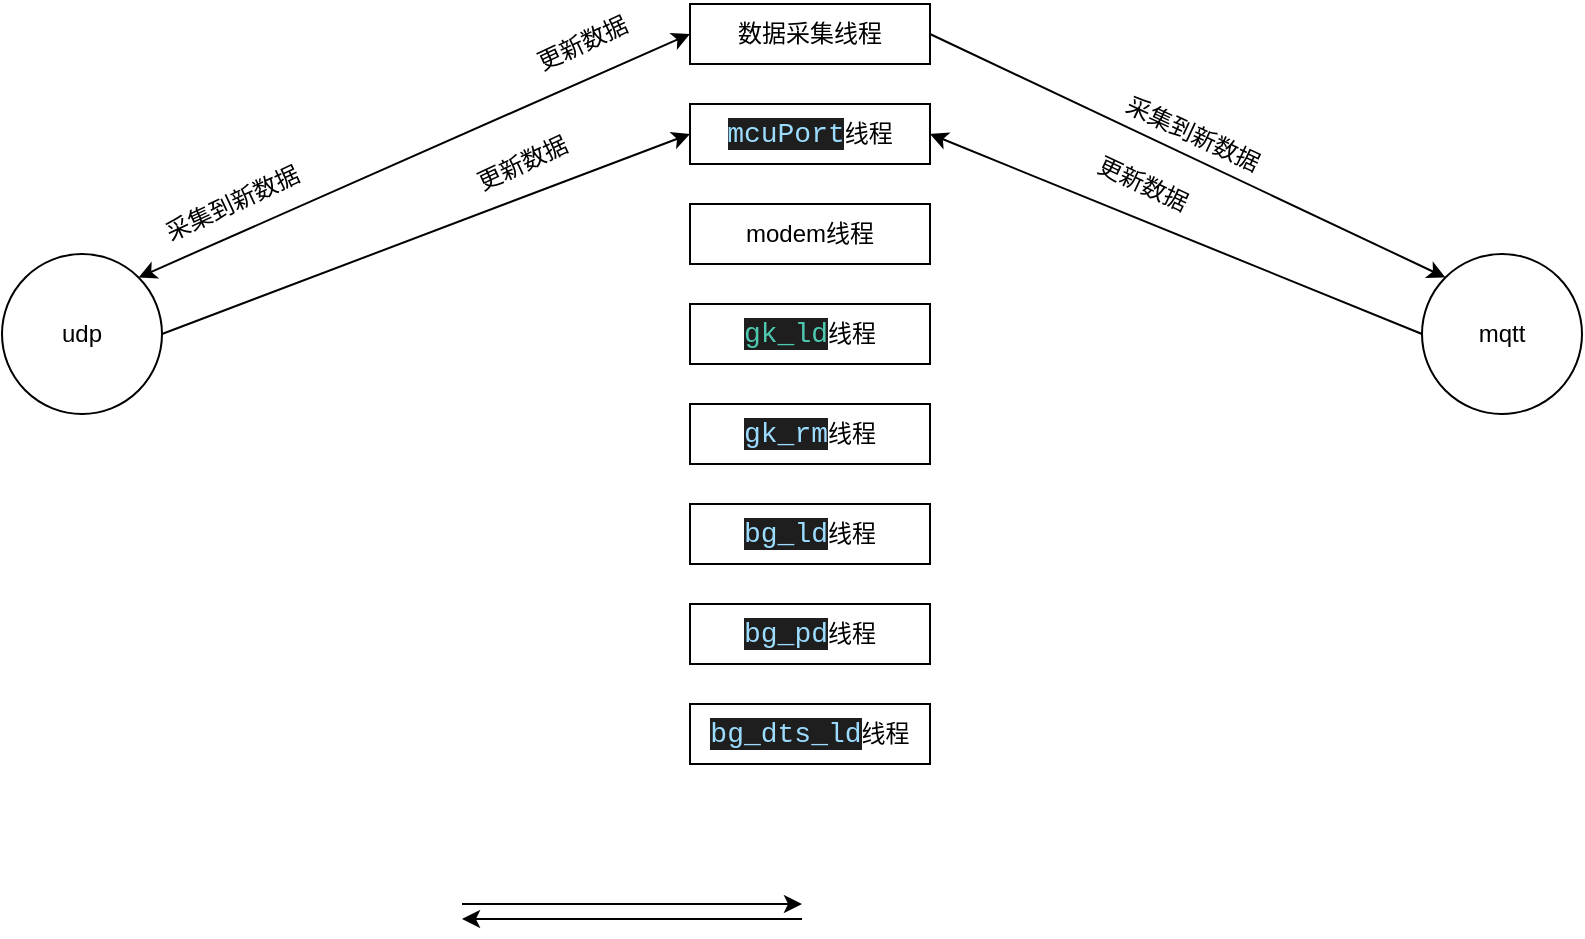 <mxfile version="14.4.3" type="github" pages="2">
  <diagram id="1zsFQsm4A9rAdIcauHA-" name="Page-1">
    <mxGraphModel dx="769" dy="412" grid="1" gridSize="10" guides="1" tooltips="1" connect="1" arrows="1" fold="1" page="1" pageScale="1" pageWidth="827" pageHeight="1169" math="0" shadow="0">
      <root>
        <mxCell id="0" />
        <mxCell id="1" parent="0" />
        <mxCell id="V8YfvDira0inXK6Etehh-1" value="数据采集线程" style="rounded=0;whiteSpace=wrap;html=1;" vertex="1" parent="1">
          <mxGeometry x="414" y="60" width="120" height="30" as="geometry" />
        </mxCell>
        <mxCell id="V8YfvDira0inXK6Etehh-2" value="modem线程" style="rounded=0;whiteSpace=wrap;html=1;" vertex="1" parent="1">
          <mxGeometry x="414" y="160" width="120" height="30" as="geometry" />
        </mxCell>
        <mxCell id="V8YfvDira0inXK6Etehh-3" value="&lt;span style=&quot;color: rgb(78 , 201 , 176) ; background-color: rgb(30 , 30 , 30) ; font-family: &amp;#34;consolas&amp;#34; , &amp;#34;courier new&amp;#34; , monospace ; font-size: 14px&quot;&gt;gk_ld&lt;/span&gt;线程" style="rounded=0;whiteSpace=wrap;html=1;" vertex="1" parent="1">
          <mxGeometry x="414" y="210" width="120" height="30" as="geometry" />
        </mxCell>
        <mxCell id="V8YfvDira0inXK6Etehh-4" value="&lt;span style=&quot;color: rgb(156 , 220 , 254) ; background-color: rgb(30 , 30 , 30) ; font-family: &amp;#34;consolas&amp;#34; , &amp;#34;courier new&amp;#34; , monospace ; font-size: 14px&quot;&gt;gk_rm&lt;/span&gt;线程" style="rounded=0;whiteSpace=wrap;html=1;" vertex="1" parent="1">
          <mxGeometry x="414" y="260" width="120" height="30" as="geometry" />
        </mxCell>
        <mxCell id="V8YfvDira0inXK6Etehh-5" value="&lt;span style=&quot;color: rgb(156 , 220 , 254) ; background-color: rgb(30 , 30 , 30) ; font-family: &amp;#34;consolas&amp;#34; , &amp;#34;courier new&amp;#34; , monospace ; font-size: 14px&quot;&gt;bg_ld&lt;/span&gt;线程" style="rounded=0;whiteSpace=wrap;html=1;" vertex="1" parent="1">
          <mxGeometry x="414" y="310" width="120" height="30" as="geometry" />
        </mxCell>
        <mxCell id="V8YfvDira0inXK6Etehh-8" value="&lt;span style=&quot;color: rgb(156 , 220 , 254) ; background-color: rgb(30 , 30 , 30) ; font-family: &amp;#34;consolas&amp;#34; , &amp;#34;courier new&amp;#34; , monospace ; font-size: 14px&quot;&gt;mcuPort&lt;/span&gt;线程" style="rounded=0;whiteSpace=wrap;html=1;" vertex="1" parent="1">
          <mxGeometry x="414" y="110" width="120" height="30" as="geometry" />
        </mxCell>
        <mxCell id="7fIJ4kaBKfZPs4WdM4Qw-1" value="&lt;span style=&quot;color: rgb(156 , 220 , 254) ; background-color: rgb(30 , 30 , 30) ; font-family: &amp;#34;consolas&amp;#34; , &amp;#34;courier new&amp;#34; , monospace ; font-size: 14px&quot;&gt;bg_pd&lt;/span&gt;线程" style="rounded=0;whiteSpace=wrap;html=1;" vertex="1" parent="1">
          <mxGeometry x="414" y="360" width="120" height="30" as="geometry" />
        </mxCell>
        <mxCell id="7fIJ4kaBKfZPs4WdM4Qw-2" value="&lt;span style=&quot;color: rgb(156 , 220 , 254) ; background-color: rgb(30 , 30 , 30) ; font-family: &amp;#34;consolas&amp;#34; , &amp;#34;courier new&amp;#34; , monospace ; font-size: 14px&quot;&gt;bg_dts_ld&lt;/span&gt;线程" style="rounded=0;whiteSpace=wrap;html=1;" vertex="1" parent="1">
          <mxGeometry x="414" y="410" width="120" height="30" as="geometry" />
        </mxCell>
        <mxCell id="7fIJ4kaBKfZPs4WdM4Qw-8" value="" style="endArrow=classic;html=1;exitX=1;exitY=0.25;exitDx=0;exitDy=0;entryX=0;entryY=0.25;entryDx=0;entryDy=0;" edge="1" parent="1">
          <mxGeometry width="50" height="50" relative="1" as="geometry">
            <mxPoint x="300" y="510" as="sourcePoint" />
            <mxPoint x="470" y="510" as="targetPoint" />
          </mxGeometry>
        </mxCell>
        <mxCell id="7fIJ4kaBKfZPs4WdM4Qw-9" value="" style="endArrow=classic;html=1;entryX=1;entryY=0.5;entryDx=0;entryDy=0;exitX=0;exitY=0.5;exitDx=0;exitDy=0;" edge="1" parent="1">
          <mxGeometry width="50" height="50" relative="1" as="geometry">
            <mxPoint x="470" y="517.5" as="sourcePoint" />
            <mxPoint x="300" y="517.5" as="targetPoint" />
          </mxGeometry>
        </mxCell>
        <mxCell id="7fIJ4kaBKfZPs4WdM4Qw-12" value="采集到新数据" style="text;html=1;align=center;verticalAlign=middle;resizable=0;points=[];autosize=1;rotation=-25;" vertex="1" parent="1">
          <mxGeometry x="140" y="150" width="90" height="20" as="geometry" />
        </mxCell>
        <mxCell id="7fIJ4kaBKfZPs4WdM4Qw-13" value="更新数据" style="text;html=1;align=center;verticalAlign=middle;resizable=0;points=[];autosize=1;rotation=-25;" vertex="1" parent="1">
          <mxGeometry x="330" y="70" width="60" height="20" as="geometry" />
        </mxCell>
        <mxCell id="7fIJ4kaBKfZPs4WdM4Qw-14" value="&lt;span&gt;udp&lt;/span&gt;" style="ellipse;whiteSpace=wrap;html=1;aspect=fixed;" vertex="1" parent="1">
          <mxGeometry x="70" y="185" width="80" height="80" as="geometry" />
        </mxCell>
        <mxCell id="7fIJ4kaBKfZPs4WdM4Qw-15" value="mqtt" style="ellipse;whiteSpace=wrap;html=1;aspect=fixed;" vertex="1" parent="1">
          <mxGeometry x="780" y="185" width="80" height="80" as="geometry" />
        </mxCell>
        <mxCell id="7fIJ4kaBKfZPs4WdM4Qw-16" value="" style="endArrow=classic;startArrow=classic;html=1;entryX=0;entryY=0.5;entryDx=0;entryDy=0;exitX=1;exitY=0;exitDx=0;exitDy=0;" edge="1" parent="1" source="7fIJ4kaBKfZPs4WdM4Qw-14" target="V8YfvDira0inXK6Etehh-1">
          <mxGeometry width="50" height="50" relative="1" as="geometry">
            <mxPoint x="300" y="180" as="sourcePoint" />
            <mxPoint x="350" y="130" as="targetPoint" />
          </mxGeometry>
        </mxCell>
        <mxCell id="7fIJ4kaBKfZPs4WdM4Qw-17" value="" style="endArrow=none;startArrow=classic;html=1;entryX=1;entryY=0.5;entryDx=0;entryDy=0;exitX=0;exitY=0;exitDx=0;exitDy=0;endFill=0;" edge="1" parent="1" source="7fIJ4kaBKfZPs4WdM4Qw-15" target="V8YfvDira0inXK6Etehh-1">
          <mxGeometry width="50" height="50" relative="1" as="geometry">
            <mxPoint x="630" y="200" as="sourcePoint" />
            <mxPoint x="680" y="150" as="targetPoint" />
          </mxGeometry>
        </mxCell>
        <mxCell id="7fIJ4kaBKfZPs4WdM4Qw-18" value="采集到新数据" style="text;html=1;align=center;verticalAlign=middle;resizable=0;points=[];autosize=1;rotation=25;" vertex="1" parent="1">
          <mxGeometry x="620" y="115" width="90" height="20" as="geometry" />
        </mxCell>
        <mxCell id="7fIJ4kaBKfZPs4WdM4Qw-20" value="" style="endArrow=classic;startArrow=none;html=1;entryX=0;entryY=0.5;entryDx=0;entryDy=0;exitX=1;exitY=0.5;exitDx=0;exitDy=0;startFill=0;" edge="1" parent="1" source="7fIJ4kaBKfZPs4WdM4Qw-14" target="V8YfvDira0inXK6Etehh-8">
          <mxGeometry width="50" height="50" relative="1" as="geometry">
            <mxPoint x="310" y="260" as="sourcePoint" />
            <mxPoint x="360" y="210" as="targetPoint" />
          </mxGeometry>
        </mxCell>
        <mxCell id="7fIJ4kaBKfZPs4WdM4Qw-21" value="更新数据" style="text;html=1;align=center;verticalAlign=middle;resizable=0;points=[];autosize=1;rotation=-25;" vertex="1" parent="1">
          <mxGeometry x="300" y="130" width="60" height="20" as="geometry" />
        </mxCell>
        <mxCell id="7fIJ4kaBKfZPs4WdM4Qw-22" value="" style="endArrow=classic;html=1;entryX=1;entryY=0.5;entryDx=0;entryDy=0;exitX=0;exitY=0.5;exitDx=0;exitDy=0;" edge="1" parent="1" source="7fIJ4kaBKfZPs4WdM4Qw-15" target="V8YfvDira0inXK6Etehh-8">
          <mxGeometry width="50" height="50" relative="1" as="geometry">
            <mxPoint x="640" y="280" as="sourcePoint" />
            <mxPoint x="690" y="230" as="targetPoint" />
          </mxGeometry>
        </mxCell>
        <mxCell id="7fIJ4kaBKfZPs4WdM4Qw-23" value="更新数据" style="text;html=1;align=center;verticalAlign=middle;resizable=0;points=[];autosize=1;rotation=25;" vertex="1" parent="1">
          <mxGeometry x="610" y="140" width="60" height="20" as="geometry" />
        </mxCell>
      </root>
    </mxGraphModel>
  </diagram>
  <diagram id="gMFljoQSAsZ3_rMPm0vx" name="框架">
    <mxGraphModel dx="948" dy="508" grid="1" gridSize="10" guides="1" tooltips="1" connect="1" arrows="1" fold="1" page="1" pageScale="1" pageWidth="827" pageHeight="1169" math="0" shadow="0">
      <root>
        <mxCell id="nVvnZ7FWzNcinvpqGc-C-0" />
        <mxCell id="nVvnZ7FWzNcinvpqGc-C-1" parent="nVvnZ7FWzNcinvpqGc-C-0" />
        <mxCell id="nVvnZ7FWzNcinvpqGc-C-2" value="zynq" style="rounded=0;whiteSpace=wrap;html=1;" vertex="1" parent="nVvnZ7FWzNcinvpqGc-C-1">
          <mxGeometry x="260" y="210" width="160" height="150" as="geometry" />
        </mxCell>
        <mxCell id="nVvnZ7FWzNcinvpqGc-C-3" value="pc端上位机，作为服务器" style="rounded=0;whiteSpace=wrap;html=1;" vertex="1" parent="nVvnZ7FWzNcinvpqGc-C-1">
          <mxGeometry x="550" y="215" width="170" height="140" as="geometry" />
        </mxCell>
        <mxCell id="nVvnZ7FWzNcinvpqGc-C-4" value="" style="endArrow=classic;startArrow=classic;html=1;entryX=0;entryY=0.5;entryDx=0;entryDy=0;exitX=1;exitY=0.5;exitDx=0;exitDy=0;" edge="1" parent="nVvnZ7FWzNcinvpqGc-C-1" source="nVvnZ7FWzNcinvpqGc-C-2" target="nVvnZ7FWzNcinvpqGc-C-3">
          <mxGeometry width="50" height="50" relative="1" as="geometry">
            <mxPoint x="450" y="320" as="sourcePoint" />
            <mxPoint x="500" y="270" as="targetPoint" />
          </mxGeometry>
        </mxCell>
        <mxCell id="nVvnZ7FWzNcinvpqGc-C-5" value="网线" style="edgeLabel;html=1;align=center;verticalAlign=middle;resizable=0;points=[];" vertex="1" connectable="0" parent="nVvnZ7FWzNcinvpqGc-C-4">
          <mxGeometry x="-0.272" y="-2" relative="1" as="geometry">
            <mxPoint as="offset" />
          </mxGeometry>
        </mxCell>
      </root>
    </mxGraphModel>
  </diagram>
</mxfile>
